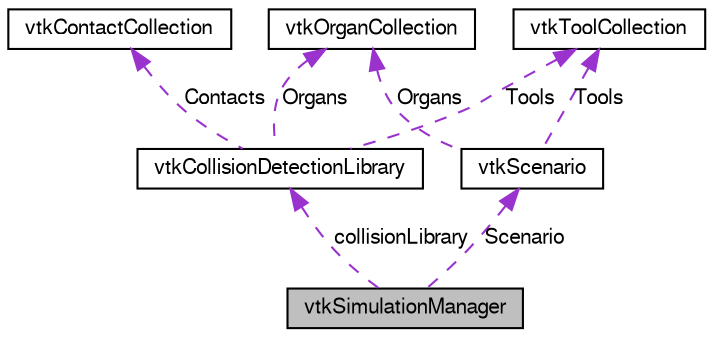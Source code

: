 digraph G
{
  bgcolor="transparent";
  edge [fontname="FreeSans",fontsize="10",labelfontname="FreeSans",labelfontsize="10"];
  node [fontname="FreeSans",fontsize="10",shape=record];
  Node1 [label="vtkSimulationManager",height=0.2,width=0.4,color="black", fillcolor="grey75", style="filled" fontcolor="black"];
  Node2 -> Node1 [dir=back,color="darkorchid3",fontsize="10",style="dashed",label="Scenario",fontname="FreeSans"];
  Node2 [label="vtkScenario",height=0.2,width=0.4,color="black",URL="$classvtkScenario.html",tooltip="Implementation of the simulation scenario. All the elements in the scenario (organs..."];
  Node3 -> Node2 [dir=back,color="darkorchid3",fontsize="10",style="dashed",label="Tools",fontname="FreeSans"];
  Node3 [label="vtkToolCollection",height=0.2,width=0.4,color="black",URL="$classvtkToolCollection.html",tooltip="Collection of tools."];
  Node4 -> Node2 [dir=back,color="darkorchid3",fontsize="10",style="dashed",label="Organs",fontname="FreeSans"];
  Node4 [label="vtkOrganCollection",height=0.2,width=0.4,color="black",URL="$classvtkOrganCollection.html",tooltip="Collection of organs."];
  Node5 -> Node1 [dir=back,color="darkorchid3",fontsize="10",style="dashed",label="collisionLibrary",fontname="FreeSans"];
  Node5 [label="vtkCollisionDetectionLibrary",height=0.2,width=0.4,color="black",URL="$classvtkCollisionDetectionLibrary.html",tooltip="Generic interface of the Collision Detection Library."];
  Node6 -> Node5 [dir=back,color="darkorchid3",fontsize="10",style="dashed",label="Contacts",fontname="FreeSans"];
  Node6 [label="vtkContactCollection",height=0.2,width=0.4,color="black",URL="$classvtkContactCollection.html",tooltip="Collection of contact information."];
  Node3 -> Node5 [dir=back,color="darkorchid3",fontsize="10",style="dashed",label="Tools",fontname="FreeSans"];
  Node4 -> Node5 [dir=back,color="darkorchid3",fontsize="10",style="dashed",label="Organs",fontname="FreeSans"];
}

